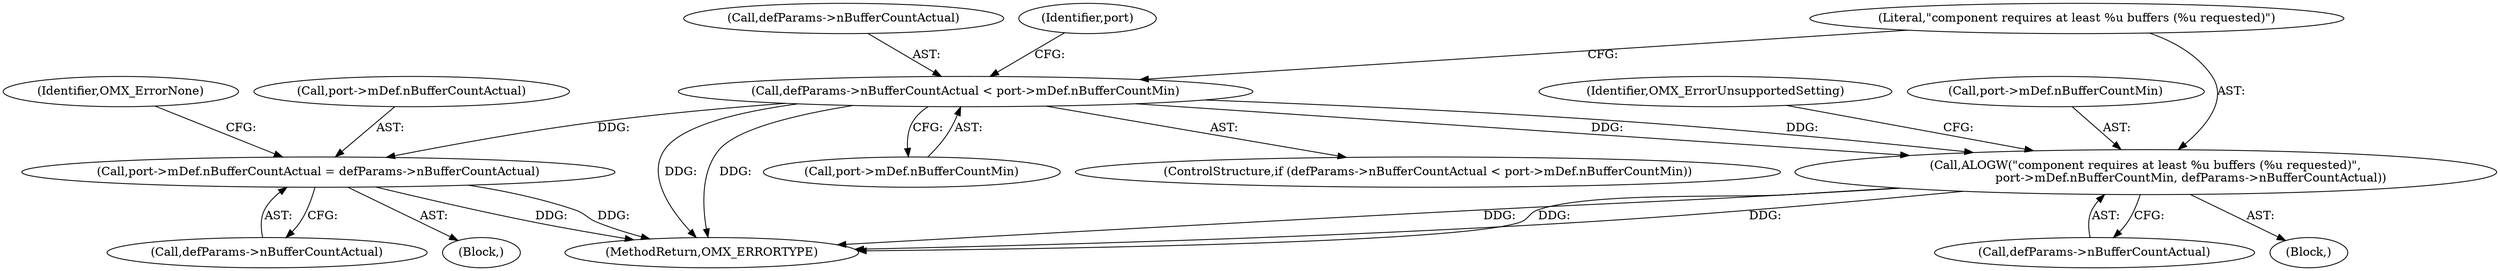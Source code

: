 digraph "0_Android_295c883fe3105b19bcd0f9e07d54c6b589fc5bff_37@pointer" {
"1000170" [label="(Call,defParams->nBufferCountActual < port->mDef.nBufferCountMin)"];
"1000180" [label="(Call,ALOGW(\"component requires at least %u buffers (%u requested)\",\n                        port->mDef.nBufferCountMin, defParams->nBufferCountActual))"];
"1000192" [label="(Call,port->mDef.nBufferCountActual = defParams->nBufferCountActual)"];
"1000169" [label="(ControlStructure,if (defParams->nBufferCountActual < port->mDef.nBufferCountMin))"];
"1000187" [label="(Call,defParams->nBufferCountActual)"];
"1000170" [label="(Call,defParams->nBufferCountActual < port->mDef.nBufferCountMin)"];
"1000171" [label="(Call,defParams->nBufferCountActual)"];
"1000191" [label="(Identifier,OMX_ErrorUnsupportedSetting)"];
"1000198" [label="(Call,defParams->nBufferCountActual)"];
"1000192" [label="(Call,port->mDef.nBufferCountActual = defParams->nBufferCountActual)"];
"1000206" [label="(MethodReturn,OMX_ERRORTYPE)"];
"1000195" [label="(Identifier,port)"];
"1000179" [label="(Block,)"];
"1000108" [label="(Block,)"];
"1000174" [label="(Call,port->mDef.nBufferCountMin)"];
"1000182" [label="(Call,port->mDef.nBufferCountMin)"];
"1000202" [label="(Identifier,OMX_ErrorNone)"];
"1000193" [label="(Call,port->mDef.nBufferCountActual)"];
"1000181" [label="(Literal,\"component requires at least %u buffers (%u requested)\")"];
"1000180" [label="(Call,ALOGW(\"component requires at least %u buffers (%u requested)\",\n                        port->mDef.nBufferCountMin, defParams->nBufferCountActual))"];
"1000170" -> "1000169"  [label="AST: "];
"1000170" -> "1000174"  [label="CFG: "];
"1000171" -> "1000170"  [label="AST: "];
"1000174" -> "1000170"  [label="AST: "];
"1000181" -> "1000170"  [label="CFG: "];
"1000195" -> "1000170"  [label="CFG: "];
"1000170" -> "1000206"  [label="DDG: "];
"1000170" -> "1000206"  [label="DDG: "];
"1000170" -> "1000180"  [label="DDG: "];
"1000170" -> "1000180"  [label="DDG: "];
"1000170" -> "1000192"  [label="DDG: "];
"1000180" -> "1000179"  [label="AST: "];
"1000180" -> "1000187"  [label="CFG: "];
"1000181" -> "1000180"  [label="AST: "];
"1000182" -> "1000180"  [label="AST: "];
"1000187" -> "1000180"  [label="AST: "];
"1000191" -> "1000180"  [label="CFG: "];
"1000180" -> "1000206"  [label="DDG: "];
"1000180" -> "1000206"  [label="DDG: "];
"1000180" -> "1000206"  [label="DDG: "];
"1000192" -> "1000108"  [label="AST: "];
"1000192" -> "1000198"  [label="CFG: "];
"1000193" -> "1000192"  [label="AST: "];
"1000198" -> "1000192"  [label="AST: "];
"1000202" -> "1000192"  [label="CFG: "];
"1000192" -> "1000206"  [label="DDG: "];
"1000192" -> "1000206"  [label="DDG: "];
}
